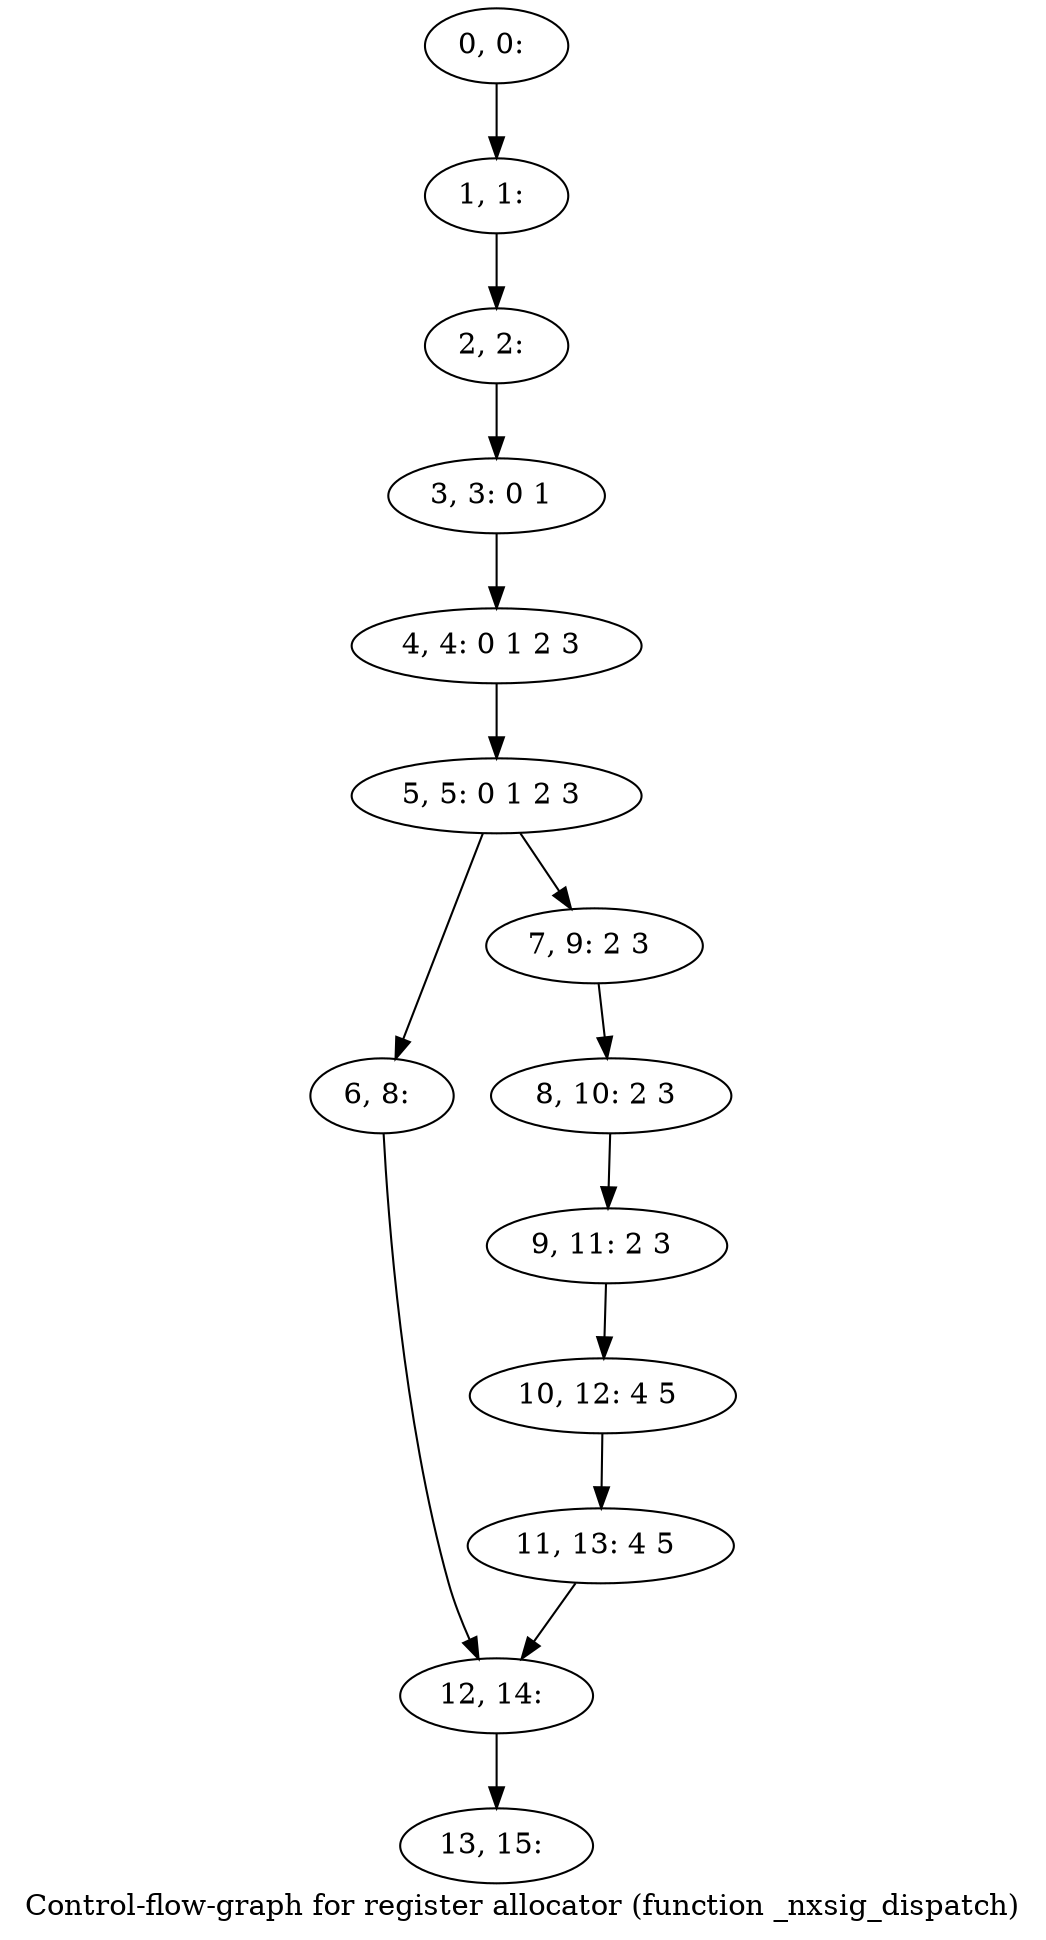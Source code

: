 digraph G {
graph [label="Control-flow-graph for register allocator (function _nxsig_dispatch)"]
0[label="0, 0: "];
1[label="1, 1: "];
2[label="2, 2: "];
3[label="3, 3: 0 1 "];
4[label="4, 4: 0 1 2 3 "];
5[label="5, 5: 0 1 2 3 "];
6[label="6, 8: "];
7[label="7, 9: 2 3 "];
8[label="8, 10: 2 3 "];
9[label="9, 11: 2 3 "];
10[label="10, 12: 4 5 "];
11[label="11, 13: 4 5 "];
12[label="12, 14: "];
13[label="13, 15: "];
0->1 ;
1->2 ;
2->3 ;
3->4 ;
4->5 ;
5->6 ;
5->7 ;
6->12 ;
7->8 ;
8->9 ;
9->10 ;
10->11 ;
11->12 ;
12->13 ;
}
